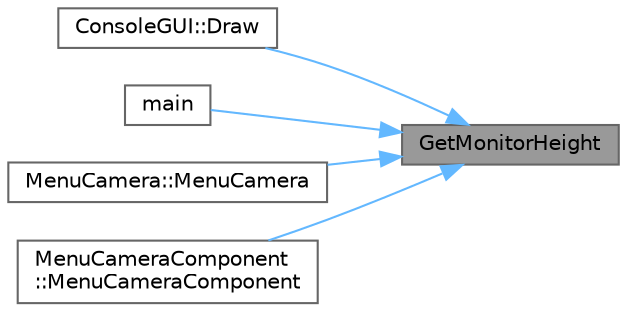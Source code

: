 digraph "GetMonitorHeight"
{
 // LATEX_PDF_SIZE
  bgcolor="transparent";
  edge [fontname=Helvetica,fontsize=10,labelfontname=Helvetica,labelfontsize=10];
  node [fontname=Helvetica,fontsize=10,shape=box,height=0.2,width=0.4];
  rankdir="RL";
  Node1 [id="Node000001",label="GetMonitorHeight",height=0.2,width=0.4,color="gray40", fillcolor="grey60", style="filled", fontcolor="black",tooltip=" "];
  Node1 -> Node2 [id="edge9_Node000001_Node000002",dir="back",color="steelblue1",style="solid",tooltip=" "];
  Node2 [id="Node000002",label="ConsoleGUI::Draw",height=0.2,width=0.4,color="grey40", fillcolor="white", style="filled",URL="$class_console_g_u_i.html#a984e19339696dc6e3a5ebec7e51710a8",tooltip=" "];
  Node1 -> Node3 [id="edge10_Node000001_Node000003",dir="back",color="steelblue1",style="solid",tooltip=" "];
  Node3 [id="Node000003",label="main",height=0.2,width=0.4,color="grey40", fillcolor="white", style="filled",URL="$_classes_2lib_2_raylib_erosion_standalone-main_2src_2main_8cpp.html#a840291bc02cba5474a4cb46a9b9566fe",tooltip=" "];
  Node1 -> Node4 [id="edge11_Node000001_Node000004",dir="back",color="steelblue1",style="solid",tooltip=" "];
  Node4 [id="Node000004",label="MenuCamera::MenuCamera",height=0.2,width=0.4,color="grey40", fillcolor="white", style="filled",URL="$class_menu_camera.html#a163de090da4d4fcf389bdc90cbf034e4",tooltip=" "];
  Node1 -> Node5 [id="edge12_Node000001_Node000005",dir="back",color="steelblue1",style="solid",tooltip=" "];
  Node5 [id="Node000005",label="MenuCameraComponent\l::MenuCameraComponent",height=0.2,width=0.4,color="grey40", fillcolor="white", style="filled",URL="$class_menu_camera_component.html#adc4070c18164ca16280c91a9e2163129",tooltip=" "];
}
